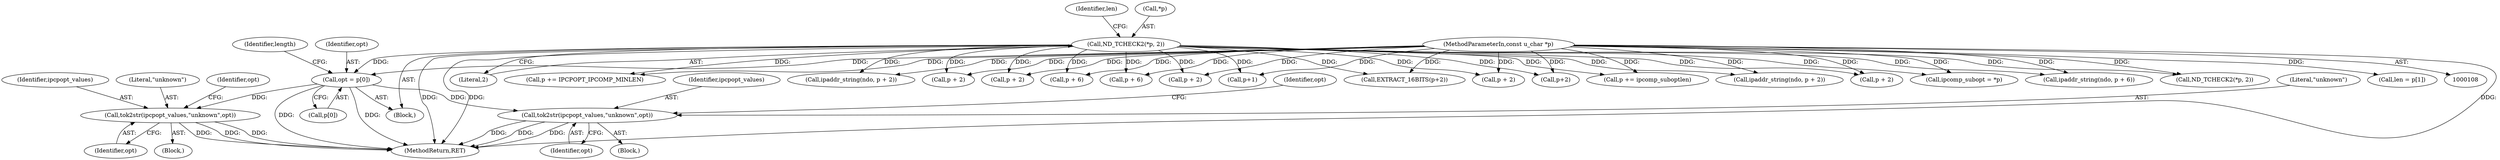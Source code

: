 digraph "0_tcpdump_7029d15f148ef24bb7c6668bc640f5470d085e5a_1@array" {
"1000134" [label="(Call,opt = p[0])"];
"1000125" [label="(Call,ND_TCHECK2(*p, 2))"];
"1000110" [label="(MethodParameterIn,const u_char *p)"];
"1000156" [label="(Call,tok2str(ipcpopt_values,\"unknown\",opt))"];
"1000171" [label="(Call,tok2str(ipcpopt_values,\"unknown\",opt))"];
"1000130" [label="(Identifier,len)"];
"1000339" [label="(Call,p += ipcomp_suboptlen)"];
"1000300" [label="(Call,ND_TCHECK2(*p, 2))"];
"1000311" [label="(Call,p+1)"];
"1000286" [label="(Call,p += IPCPOPT_IPCOMP_MINLEN)"];
"1000172" [label="(Identifier,ipcpopt_values)"];
"1000376" [label="(Call,p + 2)"];
"1000212" [label="(Call,p + 6)"];
"1000161" [label="(Identifier,opt)"];
"1000423" [label="(MethodReturn,RET)"];
"1000236" [label="(Call,EXTRACT_16BITS(p+2))"];
"1000237" [label="(Call,p+2)"];
"1000170" [label="(Block,)"];
"1000304" [label="(Call,ipcomp_subopt = *p)"];
"1000155" [label="(Block,)"];
"1000176" [label="(Identifier,opt)"];
"1000136" [label="(Call,p[0])"];
"1000374" [label="(Call,ipaddr_string(ndo, p + 2))"];
"1000230" [label="(Call,p + 2)"];
"1000126" [label="(Call,*p)"];
"1000134" [label="(Call,opt = p[0])"];
"1000159" [label="(Identifier,opt)"];
"1000125" [label="(Call,ND_TCHECK2(*p, 2))"];
"1000135" [label="(Identifier,opt)"];
"1000195" [label="(Call,p + 6)"];
"1000174" [label="(Identifier,opt)"];
"1000157" [label="(Identifier,ipcpopt_values)"];
"1000128" [label="(Literal,2)"];
"1000158" [label="(Literal,\"unknown\")"];
"1000112" [label="(Block,)"];
"1000171" [label="(Call,tok2str(ipcpopt_values,\"unknown\",opt))"];
"1000173" [label="(Literal,\"unknown\")"];
"1000156" [label="(Call,tok2str(ipcpopt_values,\"unknown\",opt))"];
"1000207" [label="(Call,p + 2)"];
"1000365" [label="(Call,p + 2)"];
"1000110" [label="(MethodParameterIn,const u_char *p)"];
"1000205" [label="(Call,ipaddr_string(ndo, p + 2))"];
"1000141" [label="(Identifier,length)"];
"1000272" [label="(Call,p + 2)"];
"1000129" [label="(Call,len = p[1])"];
"1000210" [label="(Call,ipaddr_string(ndo, p + 6))"];
"1000134" -> "1000112"  [label="AST: "];
"1000134" -> "1000136"  [label="CFG: "];
"1000135" -> "1000134"  [label="AST: "];
"1000136" -> "1000134"  [label="AST: "];
"1000141" -> "1000134"  [label="CFG: "];
"1000134" -> "1000423"  [label="DDG: "];
"1000134" -> "1000423"  [label="DDG: "];
"1000125" -> "1000134"  [label="DDG: "];
"1000110" -> "1000134"  [label="DDG: "];
"1000134" -> "1000156"  [label="DDG: "];
"1000134" -> "1000171"  [label="DDG: "];
"1000125" -> "1000112"  [label="AST: "];
"1000125" -> "1000128"  [label="CFG: "];
"1000126" -> "1000125"  [label="AST: "];
"1000128" -> "1000125"  [label="AST: "];
"1000130" -> "1000125"  [label="CFG: "];
"1000125" -> "1000423"  [label="DDG: "];
"1000125" -> "1000423"  [label="DDG: "];
"1000125" -> "1000195"  [label="DDG: "];
"1000125" -> "1000205"  [label="DDG: "];
"1000125" -> "1000207"  [label="DDG: "];
"1000125" -> "1000210"  [label="DDG: "];
"1000125" -> "1000212"  [label="DDG: "];
"1000125" -> "1000230"  [label="DDG: "];
"1000125" -> "1000236"  [label="DDG: "];
"1000125" -> "1000237"  [label="DDG: "];
"1000125" -> "1000272"  [label="DDG: "];
"1000125" -> "1000286"  [label="DDG: "];
"1000125" -> "1000300"  [label="DDG: "];
"1000125" -> "1000304"  [label="DDG: "];
"1000125" -> "1000311"  [label="DDG: "];
"1000125" -> "1000339"  [label="DDG: "];
"1000125" -> "1000365"  [label="DDG: "];
"1000125" -> "1000374"  [label="DDG: "];
"1000125" -> "1000376"  [label="DDG: "];
"1000110" -> "1000108"  [label="AST: "];
"1000110" -> "1000423"  [label="DDG: "];
"1000110" -> "1000129"  [label="DDG: "];
"1000110" -> "1000195"  [label="DDG: "];
"1000110" -> "1000205"  [label="DDG: "];
"1000110" -> "1000207"  [label="DDG: "];
"1000110" -> "1000210"  [label="DDG: "];
"1000110" -> "1000212"  [label="DDG: "];
"1000110" -> "1000230"  [label="DDG: "];
"1000110" -> "1000236"  [label="DDG: "];
"1000110" -> "1000237"  [label="DDG: "];
"1000110" -> "1000272"  [label="DDG: "];
"1000110" -> "1000286"  [label="DDG: "];
"1000110" -> "1000300"  [label="DDG: "];
"1000110" -> "1000304"  [label="DDG: "];
"1000110" -> "1000311"  [label="DDG: "];
"1000110" -> "1000339"  [label="DDG: "];
"1000110" -> "1000365"  [label="DDG: "];
"1000110" -> "1000374"  [label="DDG: "];
"1000110" -> "1000376"  [label="DDG: "];
"1000156" -> "1000155"  [label="AST: "];
"1000156" -> "1000159"  [label="CFG: "];
"1000157" -> "1000156"  [label="AST: "];
"1000158" -> "1000156"  [label="AST: "];
"1000159" -> "1000156"  [label="AST: "];
"1000161" -> "1000156"  [label="CFG: "];
"1000156" -> "1000423"  [label="DDG: "];
"1000156" -> "1000423"  [label="DDG: "];
"1000156" -> "1000423"  [label="DDG: "];
"1000171" -> "1000170"  [label="AST: "];
"1000171" -> "1000174"  [label="CFG: "];
"1000172" -> "1000171"  [label="AST: "];
"1000173" -> "1000171"  [label="AST: "];
"1000174" -> "1000171"  [label="AST: "];
"1000176" -> "1000171"  [label="CFG: "];
"1000171" -> "1000423"  [label="DDG: "];
"1000171" -> "1000423"  [label="DDG: "];
"1000171" -> "1000423"  [label="DDG: "];
}
